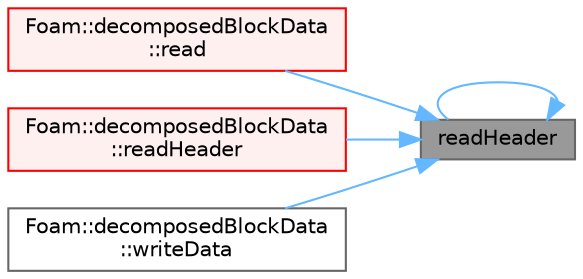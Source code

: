 digraph "readHeader"
{
 // LATEX_PDF_SIZE
  bgcolor="transparent";
  edge [fontname=Helvetica,fontsize=10,labelfontname=Helvetica,labelfontsize=10];
  node [fontname=Helvetica,fontsize=10,shape=box,height=0.2,width=0.4];
  rankdir="RL";
  Node1 [id="Node000001",label="readHeader",height=0.2,width=0.4,color="gray40", fillcolor="grey60", style="filled", fontcolor="black",tooltip=" "];
  Node1 -> Node2 [id="edge1_Node000001_Node000002",dir="back",color="steelblue1",style="solid",tooltip=" "];
  Node2 [id="Node000002",label="Foam::decomposedBlockData\l::read",height=0.2,width=0.4,color="red", fillcolor="#FFF0F0", style="filled",URL="$classFoam_1_1decomposedBlockData.html#af816873151ddb0126e98bb2f914d8ed5",tooltip=" "];
  Node1 -> Node4 [id="edge2_Node000001_Node000004",dir="back",color="steelblue1",style="solid",tooltip=" "];
  Node4 [id="Node000004",label="Foam::decomposedBlockData\l::readHeader",height=0.2,width=0.4,color="red", fillcolor="#FFF0F0", style="filled",URL="$classFoam_1_1decomposedBlockData.html#ae67bb996aa6f965b58fce34b1cd3d260",tooltip=" "];
  Node1 -> Node1 [id="edge3_Node000001_Node000001",dir="back",color="steelblue1",style="solid",tooltip=" "];
  Node1 -> Node7 [id="edge4_Node000001_Node000007",dir="back",color="steelblue1",style="solid",tooltip=" "];
  Node7 [id="Node000007",label="Foam::decomposedBlockData\l::writeData",height=0.2,width=0.4,color="grey40", fillcolor="white", style="filled",URL="$classFoam_1_1decomposedBlockData.html#a4c658e15d7e8f5819cdc0eedbbbeb85e",tooltip=" "];
}
